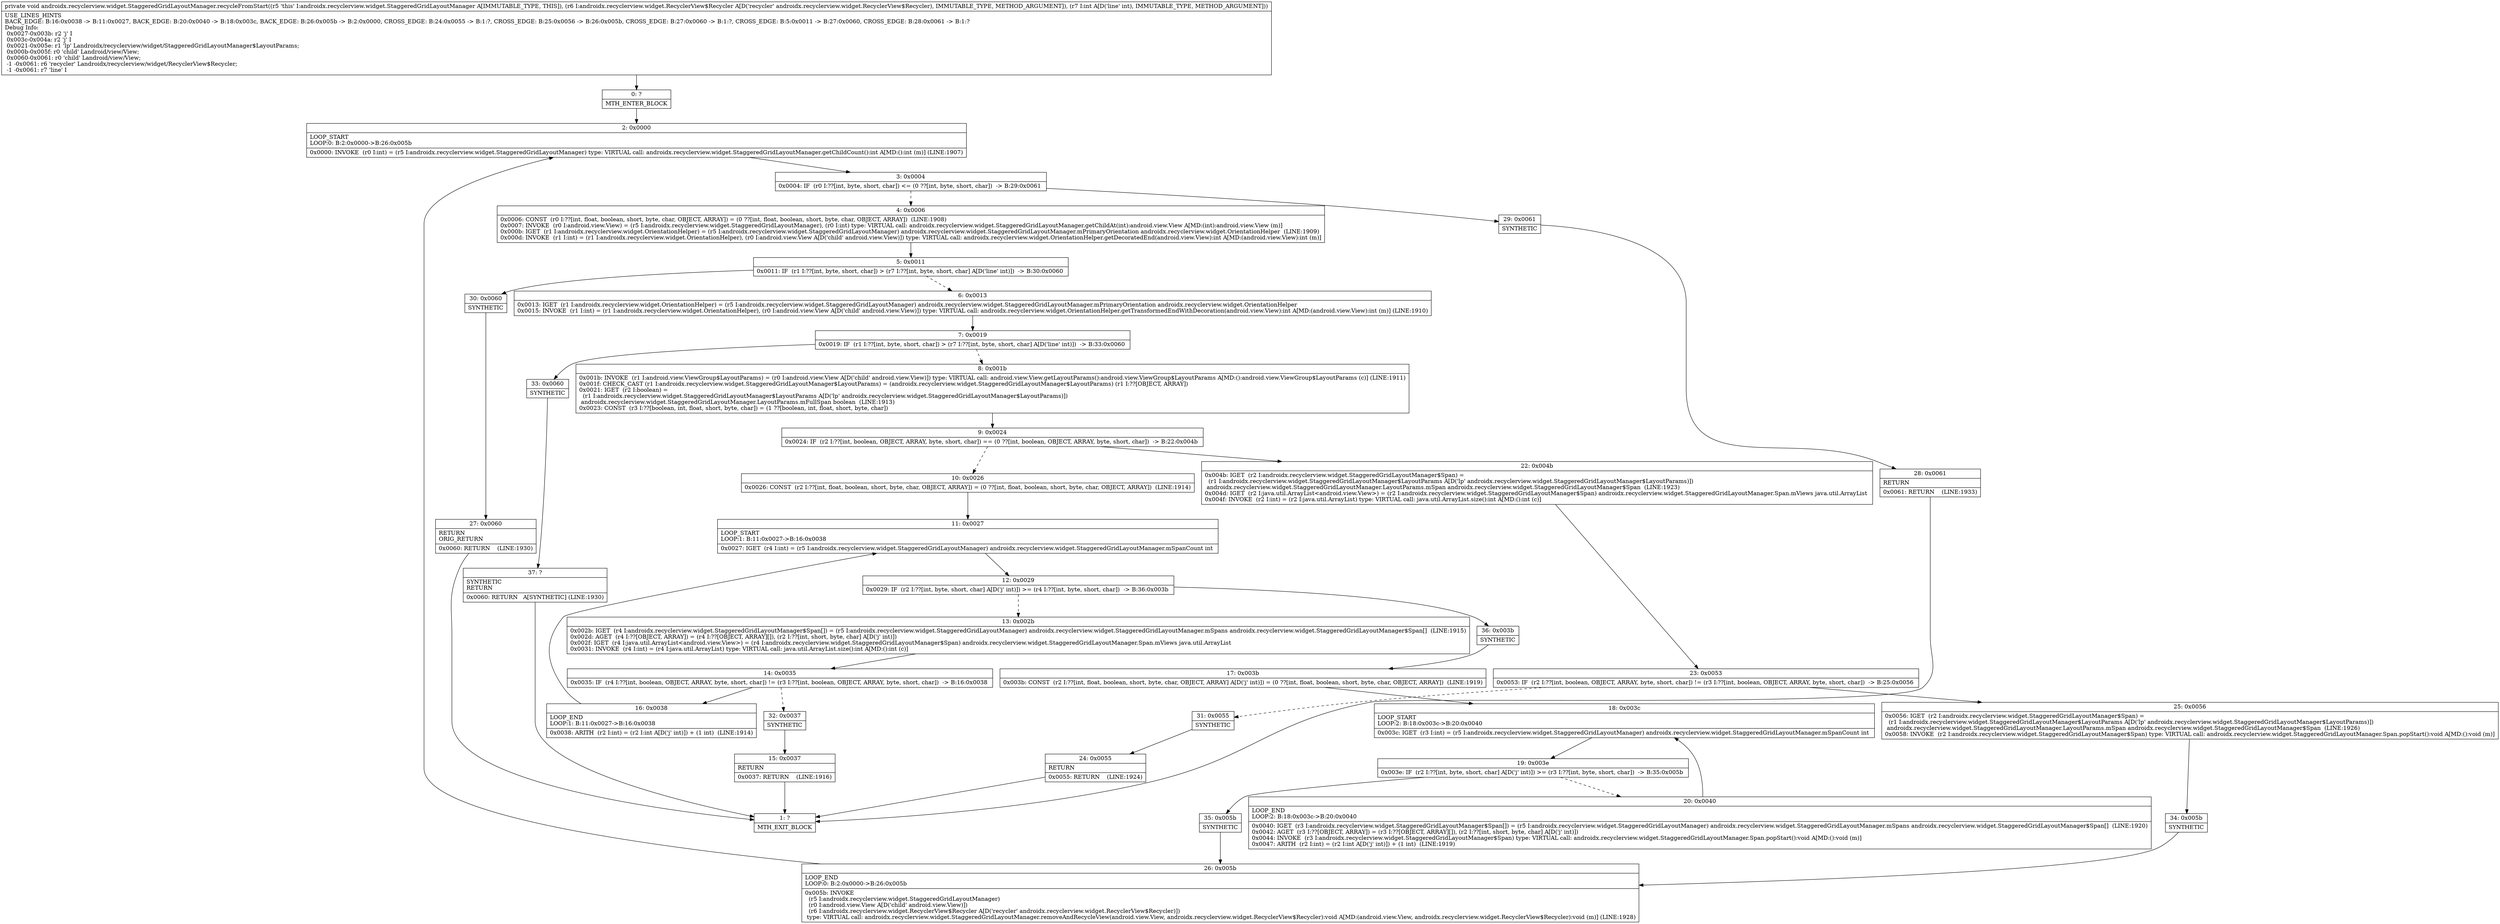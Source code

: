 digraph "CFG forandroidx.recyclerview.widget.StaggeredGridLayoutManager.recycleFromStart(Landroidx\/recyclerview\/widget\/RecyclerView$Recycler;I)V" {
Node_0 [shape=record,label="{0\:\ ?|MTH_ENTER_BLOCK\l}"];
Node_2 [shape=record,label="{2\:\ 0x0000|LOOP_START\lLOOP:0: B:2:0x0000\-\>B:26:0x005b\l|0x0000: INVOKE  (r0 I:int) = (r5 I:androidx.recyclerview.widget.StaggeredGridLayoutManager) type: VIRTUAL call: androidx.recyclerview.widget.StaggeredGridLayoutManager.getChildCount():int A[MD:():int (m)] (LINE:1907)\l}"];
Node_3 [shape=record,label="{3\:\ 0x0004|0x0004: IF  (r0 I:??[int, byte, short, char]) \<= (0 ??[int, byte, short, char])  \-\> B:29:0x0061 \l}"];
Node_4 [shape=record,label="{4\:\ 0x0006|0x0006: CONST  (r0 I:??[int, float, boolean, short, byte, char, OBJECT, ARRAY]) = (0 ??[int, float, boolean, short, byte, char, OBJECT, ARRAY])  (LINE:1908)\l0x0007: INVOKE  (r0 I:android.view.View) = (r5 I:androidx.recyclerview.widget.StaggeredGridLayoutManager), (r0 I:int) type: VIRTUAL call: androidx.recyclerview.widget.StaggeredGridLayoutManager.getChildAt(int):android.view.View A[MD:(int):android.view.View (m)]\l0x000b: IGET  (r1 I:androidx.recyclerview.widget.OrientationHelper) = (r5 I:androidx.recyclerview.widget.StaggeredGridLayoutManager) androidx.recyclerview.widget.StaggeredGridLayoutManager.mPrimaryOrientation androidx.recyclerview.widget.OrientationHelper  (LINE:1909)\l0x000d: INVOKE  (r1 I:int) = (r1 I:androidx.recyclerview.widget.OrientationHelper), (r0 I:android.view.View A[D('child' android.view.View)]) type: VIRTUAL call: androidx.recyclerview.widget.OrientationHelper.getDecoratedEnd(android.view.View):int A[MD:(android.view.View):int (m)]\l}"];
Node_5 [shape=record,label="{5\:\ 0x0011|0x0011: IF  (r1 I:??[int, byte, short, char]) \> (r7 I:??[int, byte, short, char] A[D('line' int)])  \-\> B:30:0x0060 \l}"];
Node_6 [shape=record,label="{6\:\ 0x0013|0x0013: IGET  (r1 I:androidx.recyclerview.widget.OrientationHelper) = (r5 I:androidx.recyclerview.widget.StaggeredGridLayoutManager) androidx.recyclerview.widget.StaggeredGridLayoutManager.mPrimaryOrientation androidx.recyclerview.widget.OrientationHelper \l0x0015: INVOKE  (r1 I:int) = (r1 I:androidx.recyclerview.widget.OrientationHelper), (r0 I:android.view.View A[D('child' android.view.View)]) type: VIRTUAL call: androidx.recyclerview.widget.OrientationHelper.getTransformedEndWithDecoration(android.view.View):int A[MD:(android.view.View):int (m)] (LINE:1910)\l}"];
Node_7 [shape=record,label="{7\:\ 0x0019|0x0019: IF  (r1 I:??[int, byte, short, char]) \> (r7 I:??[int, byte, short, char] A[D('line' int)])  \-\> B:33:0x0060 \l}"];
Node_8 [shape=record,label="{8\:\ 0x001b|0x001b: INVOKE  (r1 I:android.view.ViewGroup$LayoutParams) = (r0 I:android.view.View A[D('child' android.view.View)]) type: VIRTUAL call: android.view.View.getLayoutParams():android.view.ViewGroup$LayoutParams A[MD:():android.view.ViewGroup$LayoutParams (c)] (LINE:1911)\l0x001f: CHECK_CAST (r1 I:androidx.recyclerview.widget.StaggeredGridLayoutManager$LayoutParams) = (androidx.recyclerview.widget.StaggeredGridLayoutManager$LayoutParams) (r1 I:??[OBJECT, ARRAY]) \l0x0021: IGET  (r2 I:boolean) = \l  (r1 I:androidx.recyclerview.widget.StaggeredGridLayoutManager$LayoutParams A[D('lp' androidx.recyclerview.widget.StaggeredGridLayoutManager$LayoutParams)])\l androidx.recyclerview.widget.StaggeredGridLayoutManager.LayoutParams.mFullSpan boolean  (LINE:1913)\l0x0023: CONST  (r3 I:??[boolean, int, float, short, byte, char]) = (1 ??[boolean, int, float, short, byte, char]) \l}"];
Node_9 [shape=record,label="{9\:\ 0x0024|0x0024: IF  (r2 I:??[int, boolean, OBJECT, ARRAY, byte, short, char]) == (0 ??[int, boolean, OBJECT, ARRAY, byte, short, char])  \-\> B:22:0x004b \l}"];
Node_10 [shape=record,label="{10\:\ 0x0026|0x0026: CONST  (r2 I:??[int, float, boolean, short, byte, char, OBJECT, ARRAY]) = (0 ??[int, float, boolean, short, byte, char, OBJECT, ARRAY])  (LINE:1914)\l}"];
Node_11 [shape=record,label="{11\:\ 0x0027|LOOP_START\lLOOP:1: B:11:0x0027\-\>B:16:0x0038\l|0x0027: IGET  (r4 I:int) = (r5 I:androidx.recyclerview.widget.StaggeredGridLayoutManager) androidx.recyclerview.widget.StaggeredGridLayoutManager.mSpanCount int \l}"];
Node_12 [shape=record,label="{12\:\ 0x0029|0x0029: IF  (r2 I:??[int, byte, short, char] A[D('j' int)]) \>= (r4 I:??[int, byte, short, char])  \-\> B:36:0x003b \l}"];
Node_13 [shape=record,label="{13\:\ 0x002b|0x002b: IGET  (r4 I:androidx.recyclerview.widget.StaggeredGridLayoutManager$Span[]) = (r5 I:androidx.recyclerview.widget.StaggeredGridLayoutManager) androidx.recyclerview.widget.StaggeredGridLayoutManager.mSpans androidx.recyclerview.widget.StaggeredGridLayoutManager$Span[]  (LINE:1915)\l0x002d: AGET  (r4 I:??[OBJECT, ARRAY]) = (r4 I:??[OBJECT, ARRAY][]), (r2 I:??[int, short, byte, char] A[D('j' int)]) \l0x002f: IGET  (r4 I:java.util.ArrayList\<android.view.View\>) = (r4 I:androidx.recyclerview.widget.StaggeredGridLayoutManager$Span) androidx.recyclerview.widget.StaggeredGridLayoutManager.Span.mViews java.util.ArrayList \l0x0031: INVOKE  (r4 I:int) = (r4 I:java.util.ArrayList) type: VIRTUAL call: java.util.ArrayList.size():int A[MD:():int (c)]\l}"];
Node_14 [shape=record,label="{14\:\ 0x0035|0x0035: IF  (r4 I:??[int, boolean, OBJECT, ARRAY, byte, short, char]) != (r3 I:??[int, boolean, OBJECT, ARRAY, byte, short, char])  \-\> B:16:0x0038 \l}"];
Node_16 [shape=record,label="{16\:\ 0x0038|LOOP_END\lLOOP:1: B:11:0x0027\-\>B:16:0x0038\l|0x0038: ARITH  (r2 I:int) = (r2 I:int A[D('j' int)]) + (1 int)  (LINE:1914)\l}"];
Node_32 [shape=record,label="{32\:\ 0x0037|SYNTHETIC\l}"];
Node_15 [shape=record,label="{15\:\ 0x0037|RETURN\l|0x0037: RETURN    (LINE:1916)\l}"];
Node_1 [shape=record,label="{1\:\ ?|MTH_EXIT_BLOCK\l}"];
Node_36 [shape=record,label="{36\:\ 0x003b|SYNTHETIC\l}"];
Node_17 [shape=record,label="{17\:\ 0x003b|0x003b: CONST  (r2 I:??[int, float, boolean, short, byte, char, OBJECT, ARRAY] A[D('j' int)]) = (0 ??[int, float, boolean, short, byte, char, OBJECT, ARRAY])  (LINE:1919)\l}"];
Node_18 [shape=record,label="{18\:\ 0x003c|LOOP_START\lLOOP:2: B:18:0x003c\-\>B:20:0x0040\l|0x003c: IGET  (r3 I:int) = (r5 I:androidx.recyclerview.widget.StaggeredGridLayoutManager) androidx.recyclerview.widget.StaggeredGridLayoutManager.mSpanCount int \l}"];
Node_19 [shape=record,label="{19\:\ 0x003e|0x003e: IF  (r2 I:??[int, byte, short, char] A[D('j' int)]) \>= (r3 I:??[int, byte, short, char])  \-\> B:35:0x005b \l}"];
Node_20 [shape=record,label="{20\:\ 0x0040|LOOP_END\lLOOP:2: B:18:0x003c\-\>B:20:0x0040\l|0x0040: IGET  (r3 I:androidx.recyclerview.widget.StaggeredGridLayoutManager$Span[]) = (r5 I:androidx.recyclerview.widget.StaggeredGridLayoutManager) androidx.recyclerview.widget.StaggeredGridLayoutManager.mSpans androidx.recyclerview.widget.StaggeredGridLayoutManager$Span[]  (LINE:1920)\l0x0042: AGET  (r3 I:??[OBJECT, ARRAY]) = (r3 I:??[OBJECT, ARRAY][]), (r2 I:??[int, short, byte, char] A[D('j' int)]) \l0x0044: INVOKE  (r3 I:androidx.recyclerview.widget.StaggeredGridLayoutManager$Span) type: VIRTUAL call: androidx.recyclerview.widget.StaggeredGridLayoutManager.Span.popStart():void A[MD:():void (m)]\l0x0047: ARITH  (r2 I:int) = (r2 I:int A[D('j' int)]) + (1 int)  (LINE:1919)\l}"];
Node_35 [shape=record,label="{35\:\ 0x005b|SYNTHETIC\l}"];
Node_26 [shape=record,label="{26\:\ 0x005b|LOOP_END\lLOOP:0: B:2:0x0000\-\>B:26:0x005b\l|0x005b: INVOKE  \l  (r5 I:androidx.recyclerview.widget.StaggeredGridLayoutManager)\l  (r0 I:android.view.View A[D('child' android.view.View)])\l  (r6 I:androidx.recyclerview.widget.RecyclerView$Recycler A[D('recycler' androidx.recyclerview.widget.RecyclerView$Recycler)])\l type: VIRTUAL call: androidx.recyclerview.widget.StaggeredGridLayoutManager.removeAndRecycleView(android.view.View, androidx.recyclerview.widget.RecyclerView$Recycler):void A[MD:(android.view.View, androidx.recyclerview.widget.RecyclerView$Recycler):void (m)] (LINE:1928)\l}"];
Node_22 [shape=record,label="{22\:\ 0x004b|0x004b: IGET  (r2 I:androidx.recyclerview.widget.StaggeredGridLayoutManager$Span) = \l  (r1 I:androidx.recyclerview.widget.StaggeredGridLayoutManager$LayoutParams A[D('lp' androidx.recyclerview.widget.StaggeredGridLayoutManager$LayoutParams)])\l androidx.recyclerview.widget.StaggeredGridLayoutManager.LayoutParams.mSpan androidx.recyclerview.widget.StaggeredGridLayoutManager$Span  (LINE:1923)\l0x004d: IGET  (r2 I:java.util.ArrayList\<android.view.View\>) = (r2 I:androidx.recyclerview.widget.StaggeredGridLayoutManager$Span) androidx.recyclerview.widget.StaggeredGridLayoutManager.Span.mViews java.util.ArrayList \l0x004f: INVOKE  (r2 I:int) = (r2 I:java.util.ArrayList) type: VIRTUAL call: java.util.ArrayList.size():int A[MD:():int (c)]\l}"];
Node_23 [shape=record,label="{23\:\ 0x0053|0x0053: IF  (r2 I:??[int, boolean, OBJECT, ARRAY, byte, short, char]) != (r3 I:??[int, boolean, OBJECT, ARRAY, byte, short, char])  \-\> B:25:0x0056 \l}"];
Node_25 [shape=record,label="{25\:\ 0x0056|0x0056: IGET  (r2 I:androidx.recyclerview.widget.StaggeredGridLayoutManager$Span) = \l  (r1 I:androidx.recyclerview.widget.StaggeredGridLayoutManager$LayoutParams A[D('lp' androidx.recyclerview.widget.StaggeredGridLayoutManager$LayoutParams)])\l androidx.recyclerview.widget.StaggeredGridLayoutManager.LayoutParams.mSpan androidx.recyclerview.widget.StaggeredGridLayoutManager$Span  (LINE:1926)\l0x0058: INVOKE  (r2 I:androidx.recyclerview.widget.StaggeredGridLayoutManager$Span) type: VIRTUAL call: androidx.recyclerview.widget.StaggeredGridLayoutManager.Span.popStart():void A[MD:():void (m)]\l}"];
Node_34 [shape=record,label="{34\:\ 0x005b|SYNTHETIC\l}"];
Node_31 [shape=record,label="{31\:\ 0x0055|SYNTHETIC\l}"];
Node_24 [shape=record,label="{24\:\ 0x0055|RETURN\l|0x0055: RETURN    (LINE:1924)\l}"];
Node_33 [shape=record,label="{33\:\ 0x0060|SYNTHETIC\l}"];
Node_37 [shape=record,label="{37\:\ ?|SYNTHETIC\lRETURN\l|0x0060: RETURN   A[SYNTHETIC] (LINE:1930)\l}"];
Node_30 [shape=record,label="{30\:\ 0x0060|SYNTHETIC\l}"];
Node_27 [shape=record,label="{27\:\ 0x0060|RETURN\lORIG_RETURN\l|0x0060: RETURN    (LINE:1930)\l}"];
Node_29 [shape=record,label="{29\:\ 0x0061|SYNTHETIC\l}"];
Node_28 [shape=record,label="{28\:\ 0x0061|RETURN\l|0x0061: RETURN    (LINE:1933)\l}"];
MethodNode[shape=record,label="{private void androidx.recyclerview.widget.StaggeredGridLayoutManager.recycleFromStart((r5 'this' I:androidx.recyclerview.widget.StaggeredGridLayoutManager A[IMMUTABLE_TYPE, THIS]), (r6 I:androidx.recyclerview.widget.RecyclerView$Recycler A[D('recycler' androidx.recyclerview.widget.RecyclerView$Recycler), IMMUTABLE_TYPE, METHOD_ARGUMENT]), (r7 I:int A[D('line' int), IMMUTABLE_TYPE, METHOD_ARGUMENT]))  | USE_LINES_HINTS\lBACK_EDGE: B:16:0x0038 \-\> B:11:0x0027, BACK_EDGE: B:20:0x0040 \-\> B:18:0x003c, BACK_EDGE: B:26:0x005b \-\> B:2:0x0000, CROSS_EDGE: B:24:0x0055 \-\> B:1:?, CROSS_EDGE: B:25:0x0056 \-\> B:26:0x005b, CROSS_EDGE: B:27:0x0060 \-\> B:1:?, CROSS_EDGE: B:5:0x0011 \-\> B:27:0x0060, CROSS_EDGE: B:28:0x0061 \-\> B:1:?\lDebug Info:\l  0x0027\-0x003b: r2 'j' I\l  0x003c\-0x004a: r2 'j' I\l  0x0021\-0x005e: r1 'lp' Landroidx\/recyclerview\/widget\/StaggeredGridLayoutManager$LayoutParams;\l  0x000b\-0x005f: r0 'child' Landroid\/view\/View;\l  0x0060\-0x0061: r0 'child' Landroid\/view\/View;\l  \-1 \-0x0061: r6 'recycler' Landroidx\/recyclerview\/widget\/RecyclerView$Recycler;\l  \-1 \-0x0061: r7 'line' I\l}"];
MethodNode -> Node_0;Node_0 -> Node_2;
Node_2 -> Node_3;
Node_3 -> Node_4[style=dashed];
Node_3 -> Node_29;
Node_4 -> Node_5;
Node_5 -> Node_6[style=dashed];
Node_5 -> Node_30;
Node_6 -> Node_7;
Node_7 -> Node_8[style=dashed];
Node_7 -> Node_33;
Node_8 -> Node_9;
Node_9 -> Node_10[style=dashed];
Node_9 -> Node_22;
Node_10 -> Node_11;
Node_11 -> Node_12;
Node_12 -> Node_13[style=dashed];
Node_12 -> Node_36;
Node_13 -> Node_14;
Node_14 -> Node_16;
Node_14 -> Node_32[style=dashed];
Node_16 -> Node_11;
Node_32 -> Node_15;
Node_15 -> Node_1;
Node_36 -> Node_17;
Node_17 -> Node_18;
Node_18 -> Node_19;
Node_19 -> Node_20[style=dashed];
Node_19 -> Node_35;
Node_20 -> Node_18;
Node_35 -> Node_26;
Node_26 -> Node_2;
Node_22 -> Node_23;
Node_23 -> Node_25;
Node_23 -> Node_31[style=dashed];
Node_25 -> Node_34;
Node_34 -> Node_26;
Node_31 -> Node_24;
Node_24 -> Node_1;
Node_33 -> Node_37;
Node_37 -> Node_1;
Node_30 -> Node_27;
Node_27 -> Node_1;
Node_29 -> Node_28;
Node_28 -> Node_1;
}

